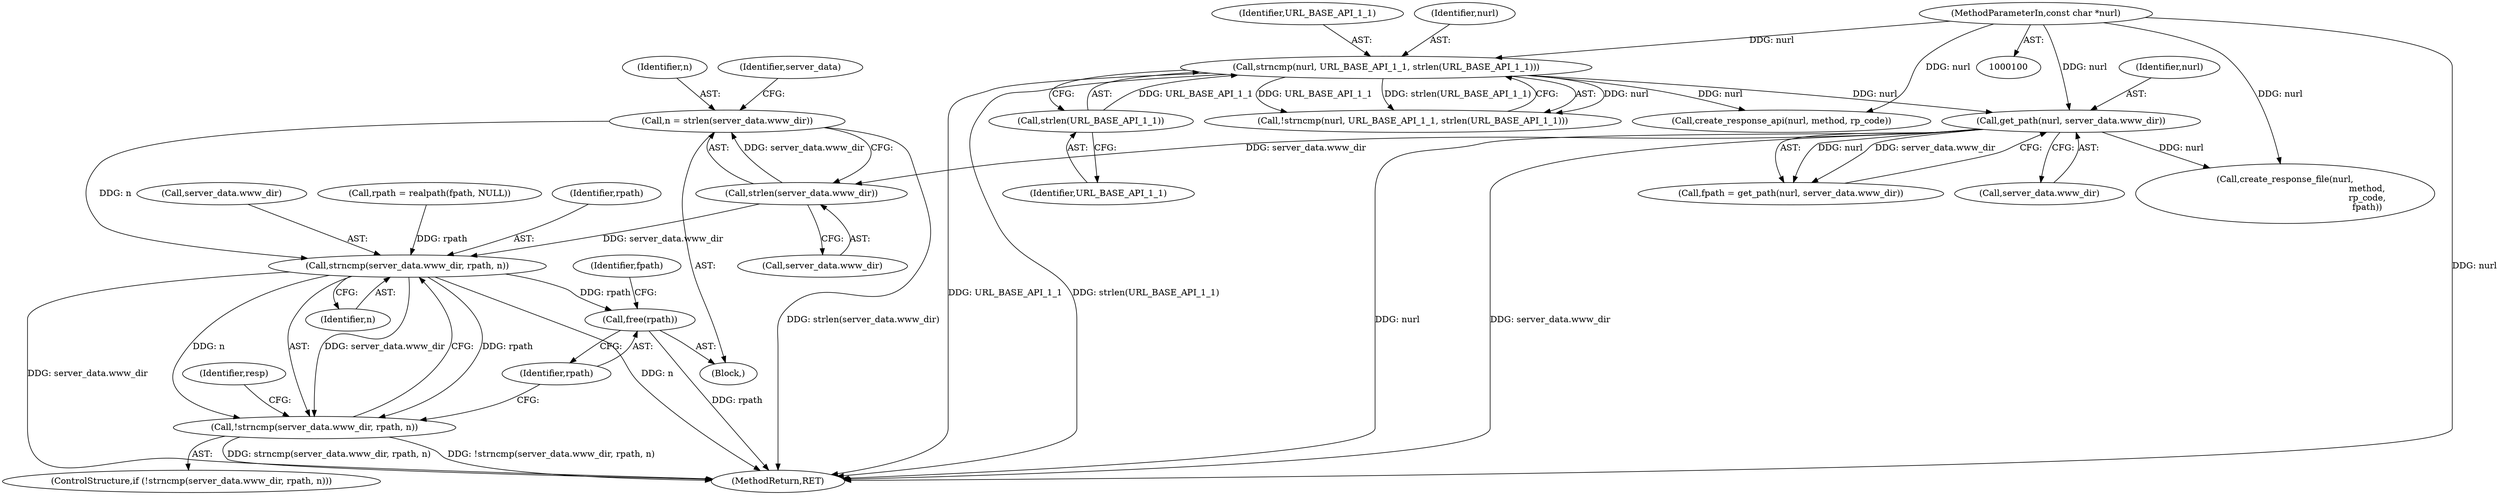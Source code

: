 digraph "0_wpitchoune_8b10426dcc0246c1712a99460dd470dcb1cc4d9c@API" {
"1000144" [label="(Call,n = strlen(server_data.www_dir))"];
"1000146" [label="(Call,strlen(server_data.www_dir))"];
"1000131" [label="(Call,get_path(nurl, server_data.www_dir))"];
"1000115" [label="(Call,strncmp(nurl, URL_BASE_API_1_1, strlen(URL_BASE_API_1_1)))"];
"1000101" [label="(MethodParameterIn,const char *nurl)"];
"1000118" [label="(Call,strlen(URL_BASE_API_1_1))"];
"1000152" [label="(Call,strncmp(server_data.www_dir, rpath, n))"];
"1000151" [label="(Call,!strncmp(server_data.www_dir, rpath, n))"];
"1000165" [label="(Call,free(rpath))"];
"1000166" [label="(Identifier,rpath)"];
"1000151" [label="(Call,!strncmp(server_data.www_dir, rpath, n))"];
"1000143" [label="(Block,)"];
"1000157" [label="(Identifier,n)"];
"1000117" [label="(Identifier,URL_BASE_API_1_1)"];
"1000165" [label="(Call,free(rpath))"];
"1000156" [label="(Identifier,rpath)"];
"1000101" [label="(MethodParameterIn,const char *nurl)"];
"1000118" [label="(Call,strlen(URL_BASE_API_1_1))"];
"1000119" [label="(Identifier,URL_BASE_API_1_1)"];
"1000136" [label="(Call,rpath = realpath(fpath, NULL))"];
"1000160" [label="(Call,create_response_file(nurl,\n                                                           method,\n                                                           rp_code,\n                                                           fpath))"];
"1000147" [label="(Call,server_data.www_dir)"];
"1000169" [label="(MethodReturn,RET)"];
"1000146" [label="(Call,strlen(server_data.www_dir))"];
"1000129" [label="(Call,fpath = get_path(nurl, server_data.www_dir))"];
"1000153" [label="(Call,server_data.www_dir)"];
"1000133" [label="(Call,server_data.www_dir)"];
"1000131" [label="(Call,get_path(nurl, server_data.www_dir))"];
"1000159" [label="(Identifier,resp)"];
"1000168" [label="(Identifier,fpath)"];
"1000116" [label="(Identifier,nurl)"];
"1000154" [label="(Identifier,server_data)"];
"1000115" [label="(Call,strncmp(nurl, URL_BASE_API_1_1, strlen(URL_BASE_API_1_1)))"];
"1000152" [label="(Call,strncmp(server_data.www_dir, rpath, n))"];
"1000132" [label="(Identifier,nurl)"];
"1000114" [label="(Call,!strncmp(nurl, URL_BASE_API_1_1, strlen(URL_BASE_API_1_1)))"];
"1000145" [label="(Identifier,n)"];
"1000150" [label="(ControlStructure,if (!strncmp(server_data.www_dir, rpath, n)))"];
"1000123" [label="(Call,create_response_api(nurl, method, rp_code))"];
"1000144" [label="(Call,n = strlen(server_data.www_dir))"];
"1000144" -> "1000143"  [label="AST: "];
"1000144" -> "1000146"  [label="CFG: "];
"1000145" -> "1000144"  [label="AST: "];
"1000146" -> "1000144"  [label="AST: "];
"1000154" -> "1000144"  [label="CFG: "];
"1000144" -> "1000169"  [label="DDG: strlen(server_data.www_dir)"];
"1000146" -> "1000144"  [label="DDG: server_data.www_dir"];
"1000144" -> "1000152"  [label="DDG: n"];
"1000146" -> "1000147"  [label="CFG: "];
"1000147" -> "1000146"  [label="AST: "];
"1000131" -> "1000146"  [label="DDG: server_data.www_dir"];
"1000146" -> "1000152"  [label="DDG: server_data.www_dir"];
"1000131" -> "1000129"  [label="AST: "];
"1000131" -> "1000133"  [label="CFG: "];
"1000132" -> "1000131"  [label="AST: "];
"1000133" -> "1000131"  [label="AST: "];
"1000129" -> "1000131"  [label="CFG: "];
"1000131" -> "1000169"  [label="DDG: nurl"];
"1000131" -> "1000169"  [label="DDG: server_data.www_dir"];
"1000131" -> "1000129"  [label="DDG: nurl"];
"1000131" -> "1000129"  [label="DDG: server_data.www_dir"];
"1000115" -> "1000131"  [label="DDG: nurl"];
"1000101" -> "1000131"  [label="DDG: nurl"];
"1000131" -> "1000160"  [label="DDG: nurl"];
"1000115" -> "1000114"  [label="AST: "];
"1000115" -> "1000118"  [label="CFG: "];
"1000116" -> "1000115"  [label="AST: "];
"1000117" -> "1000115"  [label="AST: "];
"1000118" -> "1000115"  [label="AST: "];
"1000114" -> "1000115"  [label="CFG: "];
"1000115" -> "1000169"  [label="DDG: strlen(URL_BASE_API_1_1)"];
"1000115" -> "1000169"  [label="DDG: URL_BASE_API_1_1"];
"1000115" -> "1000114"  [label="DDG: nurl"];
"1000115" -> "1000114"  [label="DDG: URL_BASE_API_1_1"];
"1000115" -> "1000114"  [label="DDG: strlen(URL_BASE_API_1_1)"];
"1000101" -> "1000115"  [label="DDG: nurl"];
"1000118" -> "1000115"  [label="DDG: URL_BASE_API_1_1"];
"1000115" -> "1000123"  [label="DDG: nurl"];
"1000101" -> "1000100"  [label="AST: "];
"1000101" -> "1000169"  [label="DDG: nurl"];
"1000101" -> "1000123"  [label="DDG: nurl"];
"1000101" -> "1000160"  [label="DDG: nurl"];
"1000118" -> "1000119"  [label="CFG: "];
"1000119" -> "1000118"  [label="AST: "];
"1000152" -> "1000151"  [label="AST: "];
"1000152" -> "1000157"  [label="CFG: "];
"1000153" -> "1000152"  [label="AST: "];
"1000156" -> "1000152"  [label="AST: "];
"1000157" -> "1000152"  [label="AST: "];
"1000151" -> "1000152"  [label="CFG: "];
"1000152" -> "1000169"  [label="DDG: n"];
"1000152" -> "1000169"  [label="DDG: server_data.www_dir"];
"1000152" -> "1000151"  [label="DDG: server_data.www_dir"];
"1000152" -> "1000151"  [label="DDG: rpath"];
"1000152" -> "1000151"  [label="DDG: n"];
"1000136" -> "1000152"  [label="DDG: rpath"];
"1000152" -> "1000165"  [label="DDG: rpath"];
"1000151" -> "1000150"  [label="AST: "];
"1000159" -> "1000151"  [label="CFG: "];
"1000166" -> "1000151"  [label="CFG: "];
"1000151" -> "1000169"  [label="DDG: !strncmp(server_data.www_dir, rpath, n)"];
"1000151" -> "1000169"  [label="DDG: strncmp(server_data.www_dir, rpath, n)"];
"1000165" -> "1000143"  [label="AST: "];
"1000165" -> "1000166"  [label="CFG: "];
"1000166" -> "1000165"  [label="AST: "];
"1000168" -> "1000165"  [label="CFG: "];
"1000165" -> "1000169"  [label="DDG: rpath"];
}
